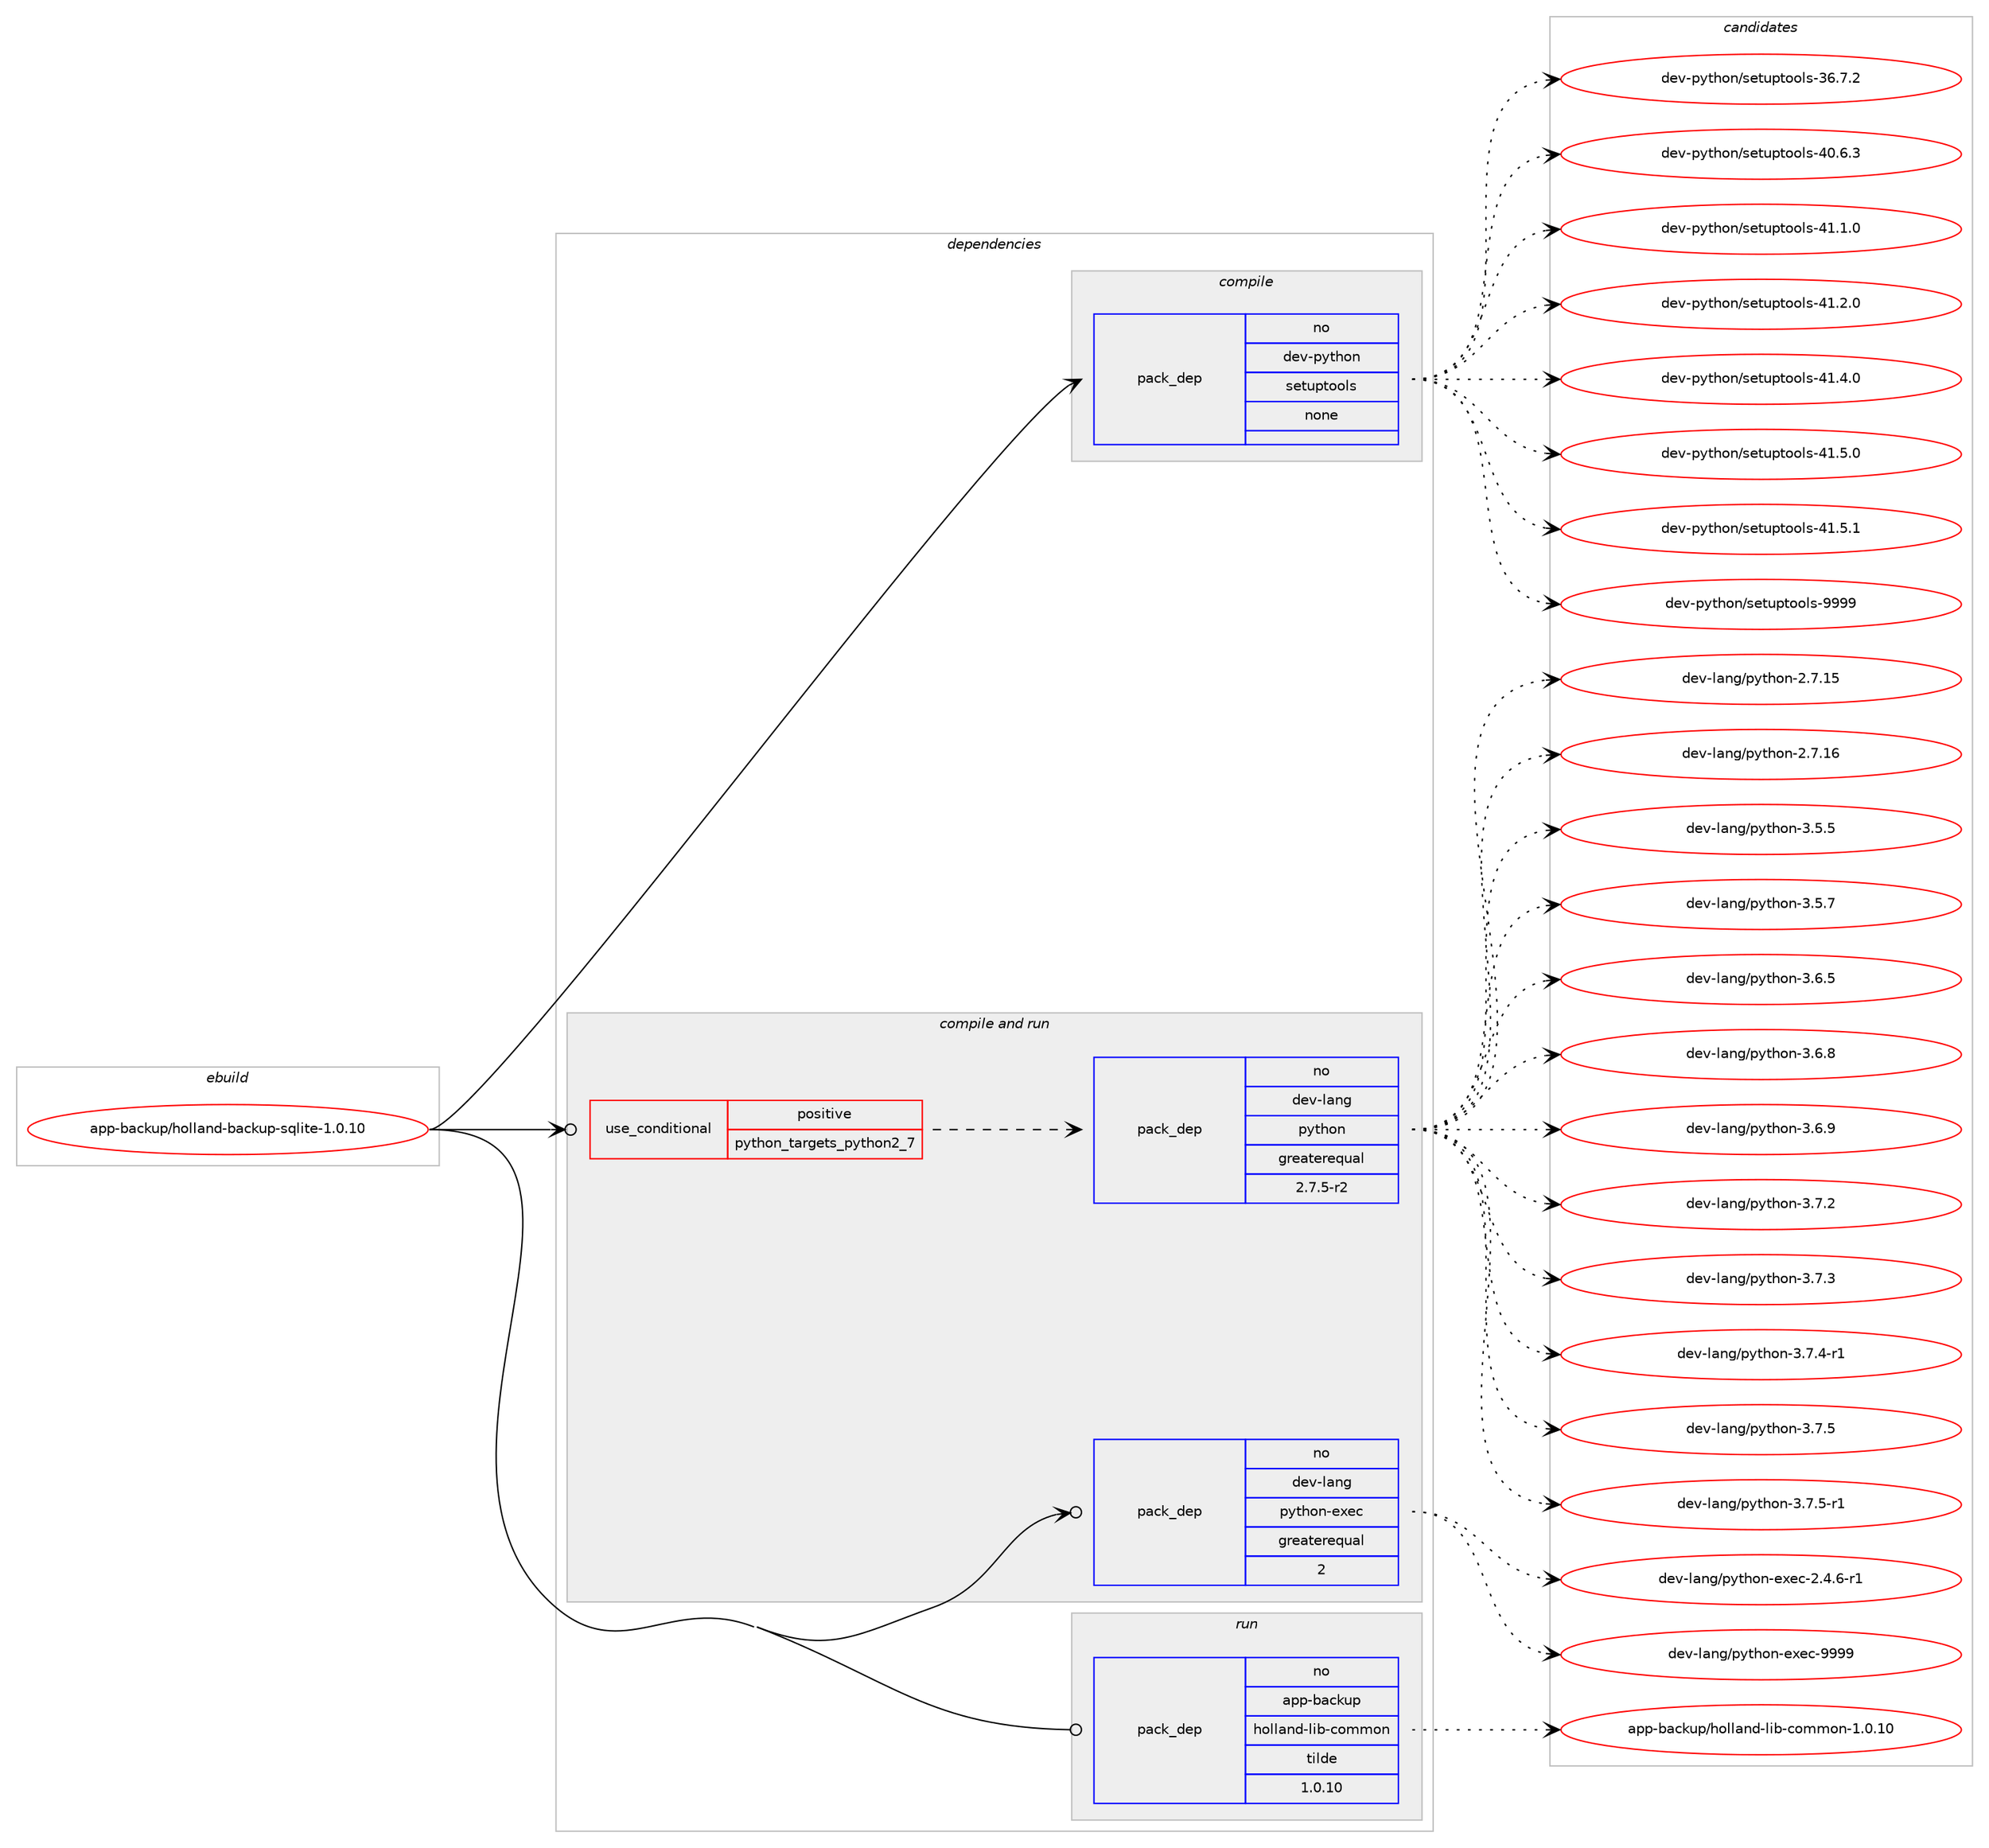 digraph prolog {

# *************
# Graph options
# *************

newrank=true;
concentrate=true;
compound=true;
graph [rankdir=LR,fontname=Helvetica,fontsize=10,ranksep=1.5];#, ranksep=2.5, nodesep=0.2];
edge  [arrowhead=vee];
node  [fontname=Helvetica,fontsize=10];

# **********
# The ebuild
# **********

subgraph cluster_leftcol {
color=gray;
rank=same;
label=<<i>ebuild</i>>;
id [label="app-backup/holland-backup-sqlite-1.0.10", color=red, width=4, href="../app-backup/holland-backup-sqlite-1.0.10.svg"];
}

# ****************
# The dependencies
# ****************

subgraph cluster_midcol {
color=gray;
label=<<i>dependencies</i>>;
subgraph cluster_compile {
fillcolor="#eeeeee";
style=filled;
label=<<i>compile</i>>;
subgraph pack352979 {
dependency475003 [label=<<TABLE BORDER="0" CELLBORDER="1" CELLSPACING="0" CELLPADDING="4" WIDTH="220"><TR><TD ROWSPAN="6" CELLPADDING="30">pack_dep</TD></TR><TR><TD WIDTH="110">no</TD></TR><TR><TD>dev-python</TD></TR><TR><TD>setuptools</TD></TR><TR><TD>none</TD></TR><TR><TD></TD></TR></TABLE>>, shape=none, color=blue];
}
id:e -> dependency475003:w [weight=20,style="solid",arrowhead="vee"];
}
subgraph cluster_compileandrun {
fillcolor="#eeeeee";
style=filled;
label=<<i>compile and run</i>>;
subgraph cond113400 {
dependency475004 [label=<<TABLE BORDER="0" CELLBORDER="1" CELLSPACING="0" CELLPADDING="4"><TR><TD ROWSPAN="3" CELLPADDING="10">use_conditional</TD></TR><TR><TD>positive</TD></TR><TR><TD>python_targets_python2_7</TD></TR></TABLE>>, shape=none, color=red];
subgraph pack352980 {
dependency475005 [label=<<TABLE BORDER="0" CELLBORDER="1" CELLSPACING="0" CELLPADDING="4" WIDTH="220"><TR><TD ROWSPAN="6" CELLPADDING="30">pack_dep</TD></TR><TR><TD WIDTH="110">no</TD></TR><TR><TD>dev-lang</TD></TR><TR><TD>python</TD></TR><TR><TD>greaterequal</TD></TR><TR><TD>2.7.5-r2</TD></TR></TABLE>>, shape=none, color=blue];
}
dependency475004:e -> dependency475005:w [weight=20,style="dashed",arrowhead="vee"];
}
id:e -> dependency475004:w [weight=20,style="solid",arrowhead="odotvee"];
subgraph pack352981 {
dependency475006 [label=<<TABLE BORDER="0" CELLBORDER="1" CELLSPACING="0" CELLPADDING="4" WIDTH="220"><TR><TD ROWSPAN="6" CELLPADDING="30">pack_dep</TD></TR><TR><TD WIDTH="110">no</TD></TR><TR><TD>dev-lang</TD></TR><TR><TD>python-exec</TD></TR><TR><TD>greaterequal</TD></TR><TR><TD>2</TD></TR></TABLE>>, shape=none, color=blue];
}
id:e -> dependency475006:w [weight=20,style="solid",arrowhead="odotvee"];
}
subgraph cluster_run {
fillcolor="#eeeeee";
style=filled;
label=<<i>run</i>>;
subgraph pack352982 {
dependency475007 [label=<<TABLE BORDER="0" CELLBORDER="1" CELLSPACING="0" CELLPADDING="4" WIDTH="220"><TR><TD ROWSPAN="6" CELLPADDING="30">pack_dep</TD></TR><TR><TD WIDTH="110">no</TD></TR><TR><TD>app-backup</TD></TR><TR><TD>holland-lib-common</TD></TR><TR><TD>tilde</TD></TR><TR><TD>1.0.10</TD></TR></TABLE>>, shape=none, color=blue];
}
id:e -> dependency475007:w [weight=20,style="solid",arrowhead="odot"];
}
}

# **************
# The candidates
# **************

subgraph cluster_choices {
rank=same;
color=gray;
label=<<i>candidates</i>>;

subgraph choice352979 {
color=black;
nodesep=1;
choice100101118451121211161041111104711510111611711211611111110811545515446554650 [label="dev-python/setuptools-36.7.2", color=red, width=4,href="../dev-python/setuptools-36.7.2.svg"];
choice100101118451121211161041111104711510111611711211611111110811545524846544651 [label="dev-python/setuptools-40.6.3", color=red, width=4,href="../dev-python/setuptools-40.6.3.svg"];
choice100101118451121211161041111104711510111611711211611111110811545524946494648 [label="dev-python/setuptools-41.1.0", color=red, width=4,href="../dev-python/setuptools-41.1.0.svg"];
choice100101118451121211161041111104711510111611711211611111110811545524946504648 [label="dev-python/setuptools-41.2.0", color=red, width=4,href="../dev-python/setuptools-41.2.0.svg"];
choice100101118451121211161041111104711510111611711211611111110811545524946524648 [label="dev-python/setuptools-41.4.0", color=red, width=4,href="../dev-python/setuptools-41.4.0.svg"];
choice100101118451121211161041111104711510111611711211611111110811545524946534648 [label="dev-python/setuptools-41.5.0", color=red, width=4,href="../dev-python/setuptools-41.5.0.svg"];
choice100101118451121211161041111104711510111611711211611111110811545524946534649 [label="dev-python/setuptools-41.5.1", color=red, width=4,href="../dev-python/setuptools-41.5.1.svg"];
choice10010111845112121116104111110471151011161171121161111111081154557575757 [label="dev-python/setuptools-9999", color=red, width=4,href="../dev-python/setuptools-9999.svg"];
dependency475003:e -> choice100101118451121211161041111104711510111611711211611111110811545515446554650:w [style=dotted,weight="100"];
dependency475003:e -> choice100101118451121211161041111104711510111611711211611111110811545524846544651:w [style=dotted,weight="100"];
dependency475003:e -> choice100101118451121211161041111104711510111611711211611111110811545524946494648:w [style=dotted,weight="100"];
dependency475003:e -> choice100101118451121211161041111104711510111611711211611111110811545524946504648:w [style=dotted,weight="100"];
dependency475003:e -> choice100101118451121211161041111104711510111611711211611111110811545524946524648:w [style=dotted,weight="100"];
dependency475003:e -> choice100101118451121211161041111104711510111611711211611111110811545524946534648:w [style=dotted,weight="100"];
dependency475003:e -> choice100101118451121211161041111104711510111611711211611111110811545524946534649:w [style=dotted,weight="100"];
dependency475003:e -> choice10010111845112121116104111110471151011161171121161111111081154557575757:w [style=dotted,weight="100"];
}
subgraph choice352980 {
color=black;
nodesep=1;
choice10010111845108971101034711212111610411111045504655464953 [label="dev-lang/python-2.7.15", color=red, width=4,href="../dev-lang/python-2.7.15.svg"];
choice10010111845108971101034711212111610411111045504655464954 [label="dev-lang/python-2.7.16", color=red, width=4,href="../dev-lang/python-2.7.16.svg"];
choice100101118451089711010347112121116104111110455146534653 [label="dev-lang/python-3.5.5", color=red, width=4,href="../dev-lang/python-3.5.5.svg"];
choice100101118451089711010347112121116104111110455146534655 [label="dev-lang/python-3.5.7", color=red, width=4,href="../dev-lang/python-3.5.7.svg"];
choice100101118451089711010347112121116104111110455146544653 [label="dev-lang/python-3.6.5", color=red, width=4,href="../dev-lang/python-3.6.5.svg"];
choice100101118451089711010347112121116104111110455146544656 [label="dev-lang/python-3.6.8", color=red, width=4,href="../dev-lang/python-3.6.8.svg"];
choice100101118451089711010347112121116104111110455146544657 [label="dev-lang/python-3.6.9", color=red, width=4,href="../dev-lang/python-3.6.9.svg"];
choice100101118451089711010347112121116104111110455146554650 [label="dev-lang/python-3.7.2", color=red, width=4,href="../dev-lang/python-3.7.2.svg"];
choice100101118451089711010347112121116104111110455146554651 [label="dev-lang/python-3.7.3", color=red, width=4,href="../dev-lang/python-3.7.3.svg"];
choice1001011184510897110103471121211161041111104551465546524511449 [label="dev-lang/python-3.7.4-r1", color=red, width=4,href="../dev-lang/python-3.7.4-r1.svg"];
choice100101118451089711010347112121116104111110455146554653 [label="dev-lang/python-3.7.5", color=red, width=4,href="../dev-lang/python-3.7.5.svg"];
choice1001011184510897110103471121211161041111104551465546534511449 [label="dev-lang/python-3.7.5-r1", color=red, width=4,href="../dev-lang/python-3.7.5-r1.svg"];
dependency475005:e -> choice10010111845108971101034711212111610411111045504655464953:w [style=dotted,weight="100"];
dependency475005:e -> choice10010111845108971101034711212111610411111045504655464954:w [style=dotted,weight="100"];
dependency475005:e -> choice100101118451089711010347112121116104111110455146534653:w [style=dotted,weight="100"];
dependency475005:e -> choice100101118451089711010347112121116104111110455146534655:w [style=dotted,weight="100"];
dependency475005:e -> choice100101118451089711010347112121116104111110455146544653:w [style=dotted,weight="100"];
dependency475005:e -> choice100101118451089711010347112121116104111110455146544656:w [style=dotted,weight="100"];
dependency475005:e -> choice100101118451089711010347112121116104111110455146544657:w [style=dotted,weight="100"];
dependency475005:e -> choice100101118451089711010347112121116104111110455146554650:w [style=dotted,weight="100"];
dependency475005:e -> choice100101118451089711010347112121116104111110455146554651:w [style=dotted,weight="100"];
dependency475005:e -> choice1001011184510897110103471121211161041111104551465546524511449:w [style=dotted,weight="100"];
dependency475005:e -> choice100101118451089711010347112121116104111110455146554653:w [style=dotted,weight="100"];
dependency475005:e -> choice1001011184510897110103471121211161041111104551465546534511449:w [style=dotted,weight="100"];
}
subgraph choice352981 {
color=black;
nodesep=1;
choice10010111845108971101034711212111610411111045101120101994550465246544511449 [label="dev-lang/python-exec-2.4.6-r1", color=red, width=4,href="../dev-lang/python-exec-2.4.6-r1.svg"];
choice10010111845108971101034711212111610411111045101120101994557575757 [label="dev-lang/python-exec-9999", color=red, width=4,href="../dev-lang/python-exec-9999.svg"];
dependency475006:e -> choice10010111845108971101034711212111610411111045101120101994550465246544511449:w [style=dotted,weight="100"];
dependency475006:e -> choice10010111845108971101034711212111610411111045101120101994557575757:w [style=dotted,weight="100"];
}
subgraph choice352982 {
color=black;
nodesep=1;
choice971121124598979910711711247104111108108971101004510810598459911110910911111045494648464948 [label="app-backup/holland-lib-common-1.0.10", color=red, width=4,href="../app-backup/holland-lib-common-1.0.10.svg"];
dependency475007:e -> choice971121124598979910711711247104111108108971101004510810598459911110910911111045494648464948:w [style=dotted,weight="100"];
}
}

}
